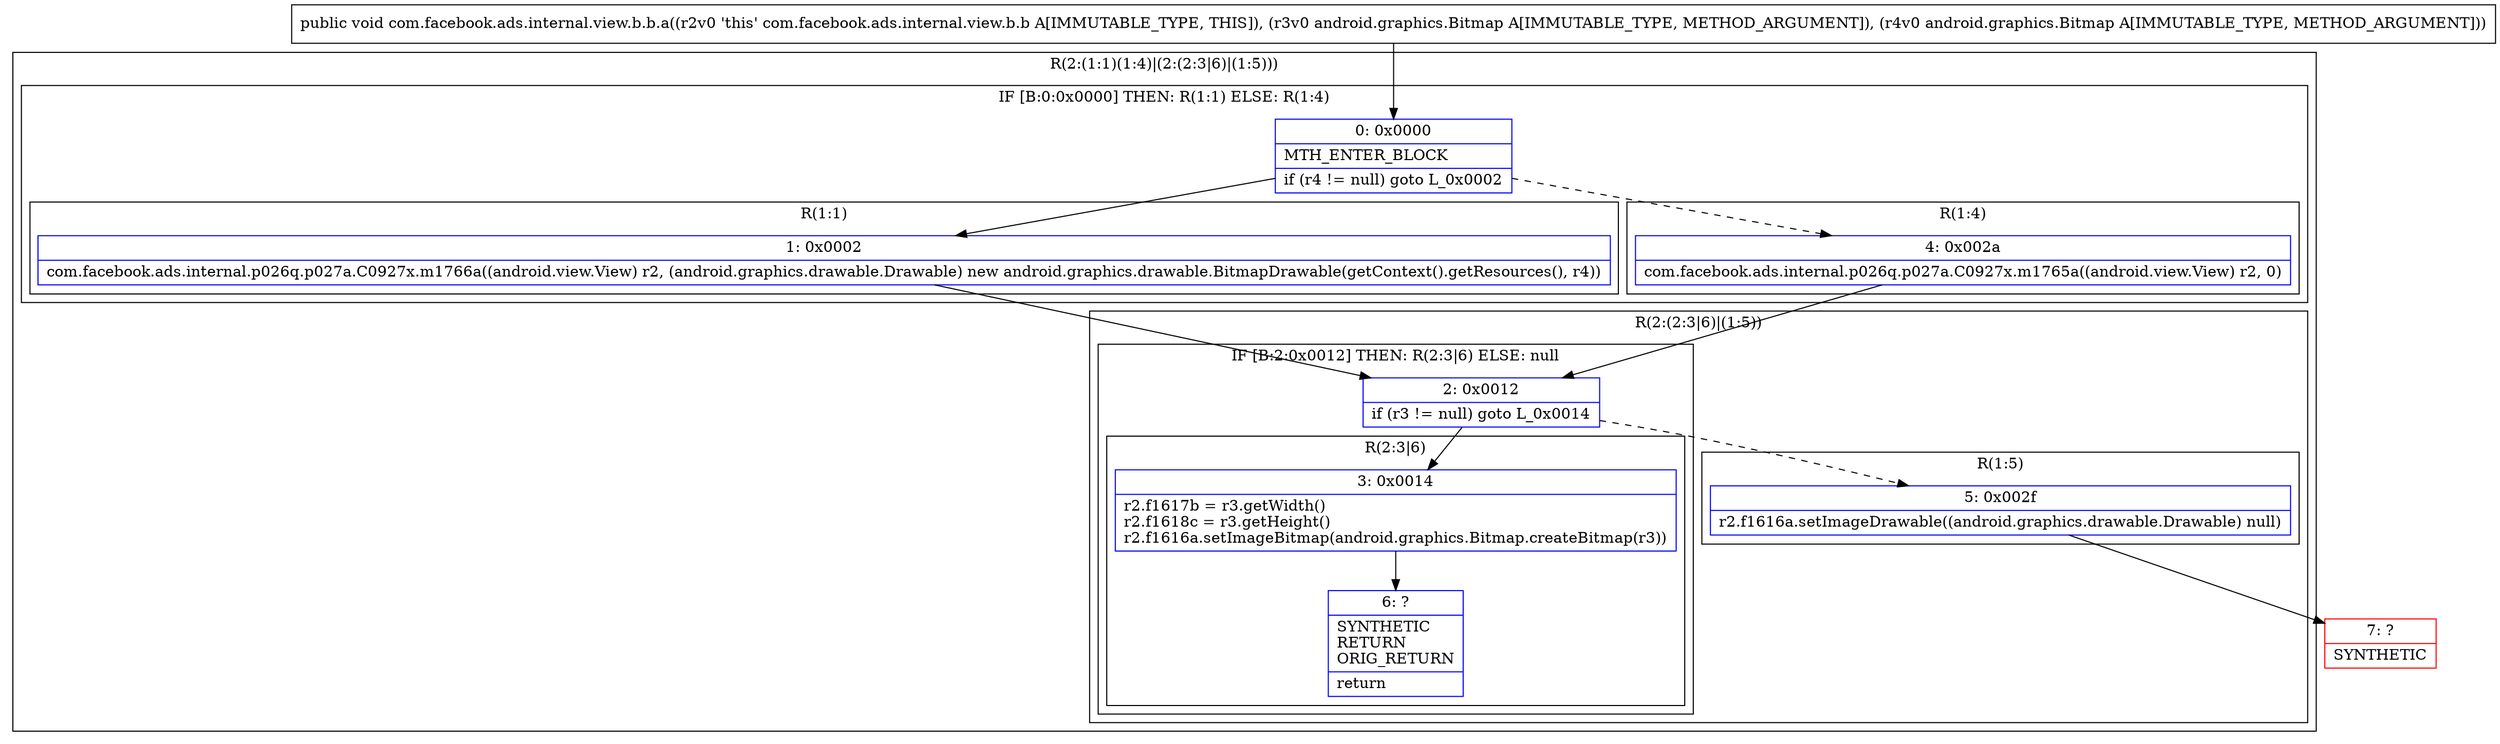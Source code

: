 digraph "CFG forcom.facebook.ads.internal.view.b.b.a(Landroid\/graphics\/Bitmap;Landroid\/graphics\/Bitmap;)V" {
subgraph cluster_Region_2144940344 {
label = "R(2:(1:1)(1:4)|(2:(2:3|6)|(1:5)))";
node [shape=record,color=blue];
subgraph cluster_IfRegion_1515432996 {
label = "IF [B:0:0x0000] THEN: R(1:1) ELSE: R(1:4)";
node [shape=record,color=blue];
Node_0 [shape=record,label="{0\:\ 0x0000|MTH_ENTER_BLOCK\l|if (r4 != null) goto L_0x0002\l}"];
subgraph cluster_Region_139599294 {
label = "R(1:1)";
node [shape=record,color=blue];
Node_1 [shape=record,label="{1\:\ 0x0002|com.facebook.ads.internal.p026q.p027a.C0927x.m1766a((android.view.View) r2, (android.graphics.drawable.Drawable) new android.graphics.drawable.BitmapDrawable(getContext().getResources(), r4))\l}"];
}
subgraph cluster_Region_1644867974 {
label = "R(1:4)";
node [shape=record,color=blue];
Node_4 [shape=record,label="{4\:\ 0x002a|com.facebook.ads.internal.p026q.p027a.C0927x.m1765a((android.view.View) r2, 0)\l}"];
}
}
subgraph cluster_Region_1424755726 {
label = "R(2:(2:3|6)|(1:5))";
node [shape=record,color=blue];
subgraph cluster_IfRegion_328841275 {
label = "IF [B:2:0x0012] THEN: R(2:3|6) ELSE: null";
node [shape=record,color=blue];
Node_2 [shape=record,label="{2\:\ 0x0012|if (r3 != null) goto L_0x0014\l}"];
subgraph cluster_Region_188672027 {
label = "R(2:3|6)";
node [shape=record,color=blue];
Node_3 [shape=record,label="{3\:\ 0x0014|r2.f1617b = r3.getWidth()\lr2.f1618c = r3.getHeight()\lr2.f1616a.setImageBitmap(android.graphics.Bitmap.createBitmap(r3))\l}"];
Node_6 [shape=record,label="{6\:\ ?|SYNTHETIC\lRETURN\lORIG_RETURN\l|return\l}"];
}
}
subgraph cluster_Region_1007677051 {
label = "R(1:5)";
node [shape=record,color=blue];
Node_5 [shape=record,label="{5\:\ 0x002f|r2.f1616a.setImageDrawable((android.graphics.drawable.Drawable) null)\l}"];
}
}
}
Node_7 [shape=record,color=red,label="{7\:\ ?|SYNTHETIC\l}"];
MethodNode[shape=record,label="{public void com.facebook.ads.internal.view.b.b.a((r2v0 'this' com.facebook.ads.internal.view.b.b A[IMMUTABLE_TYPE, THIS]), (r3v0 android.graphics.Bitmap A[IMMUTABLE_TYPE, METHOD_ARGUMENT]), (r4v0 android.graphics.Bitmap A[IMMUTABLE_TYPE, METHOD_ARGUMENT])) }"];
MethodNode -> Node_0;
Node_0 -> Node_1;
Node_0 -> Node_4[style=dashed];
Node_1 -> Node_2;
Node_4 -> Node_2;
Node_2 -> Node_3;
Node_2 -> Node_5[style=dashed];
Node_3 -> Node_6;
Node_5 -> Node_7;
}

